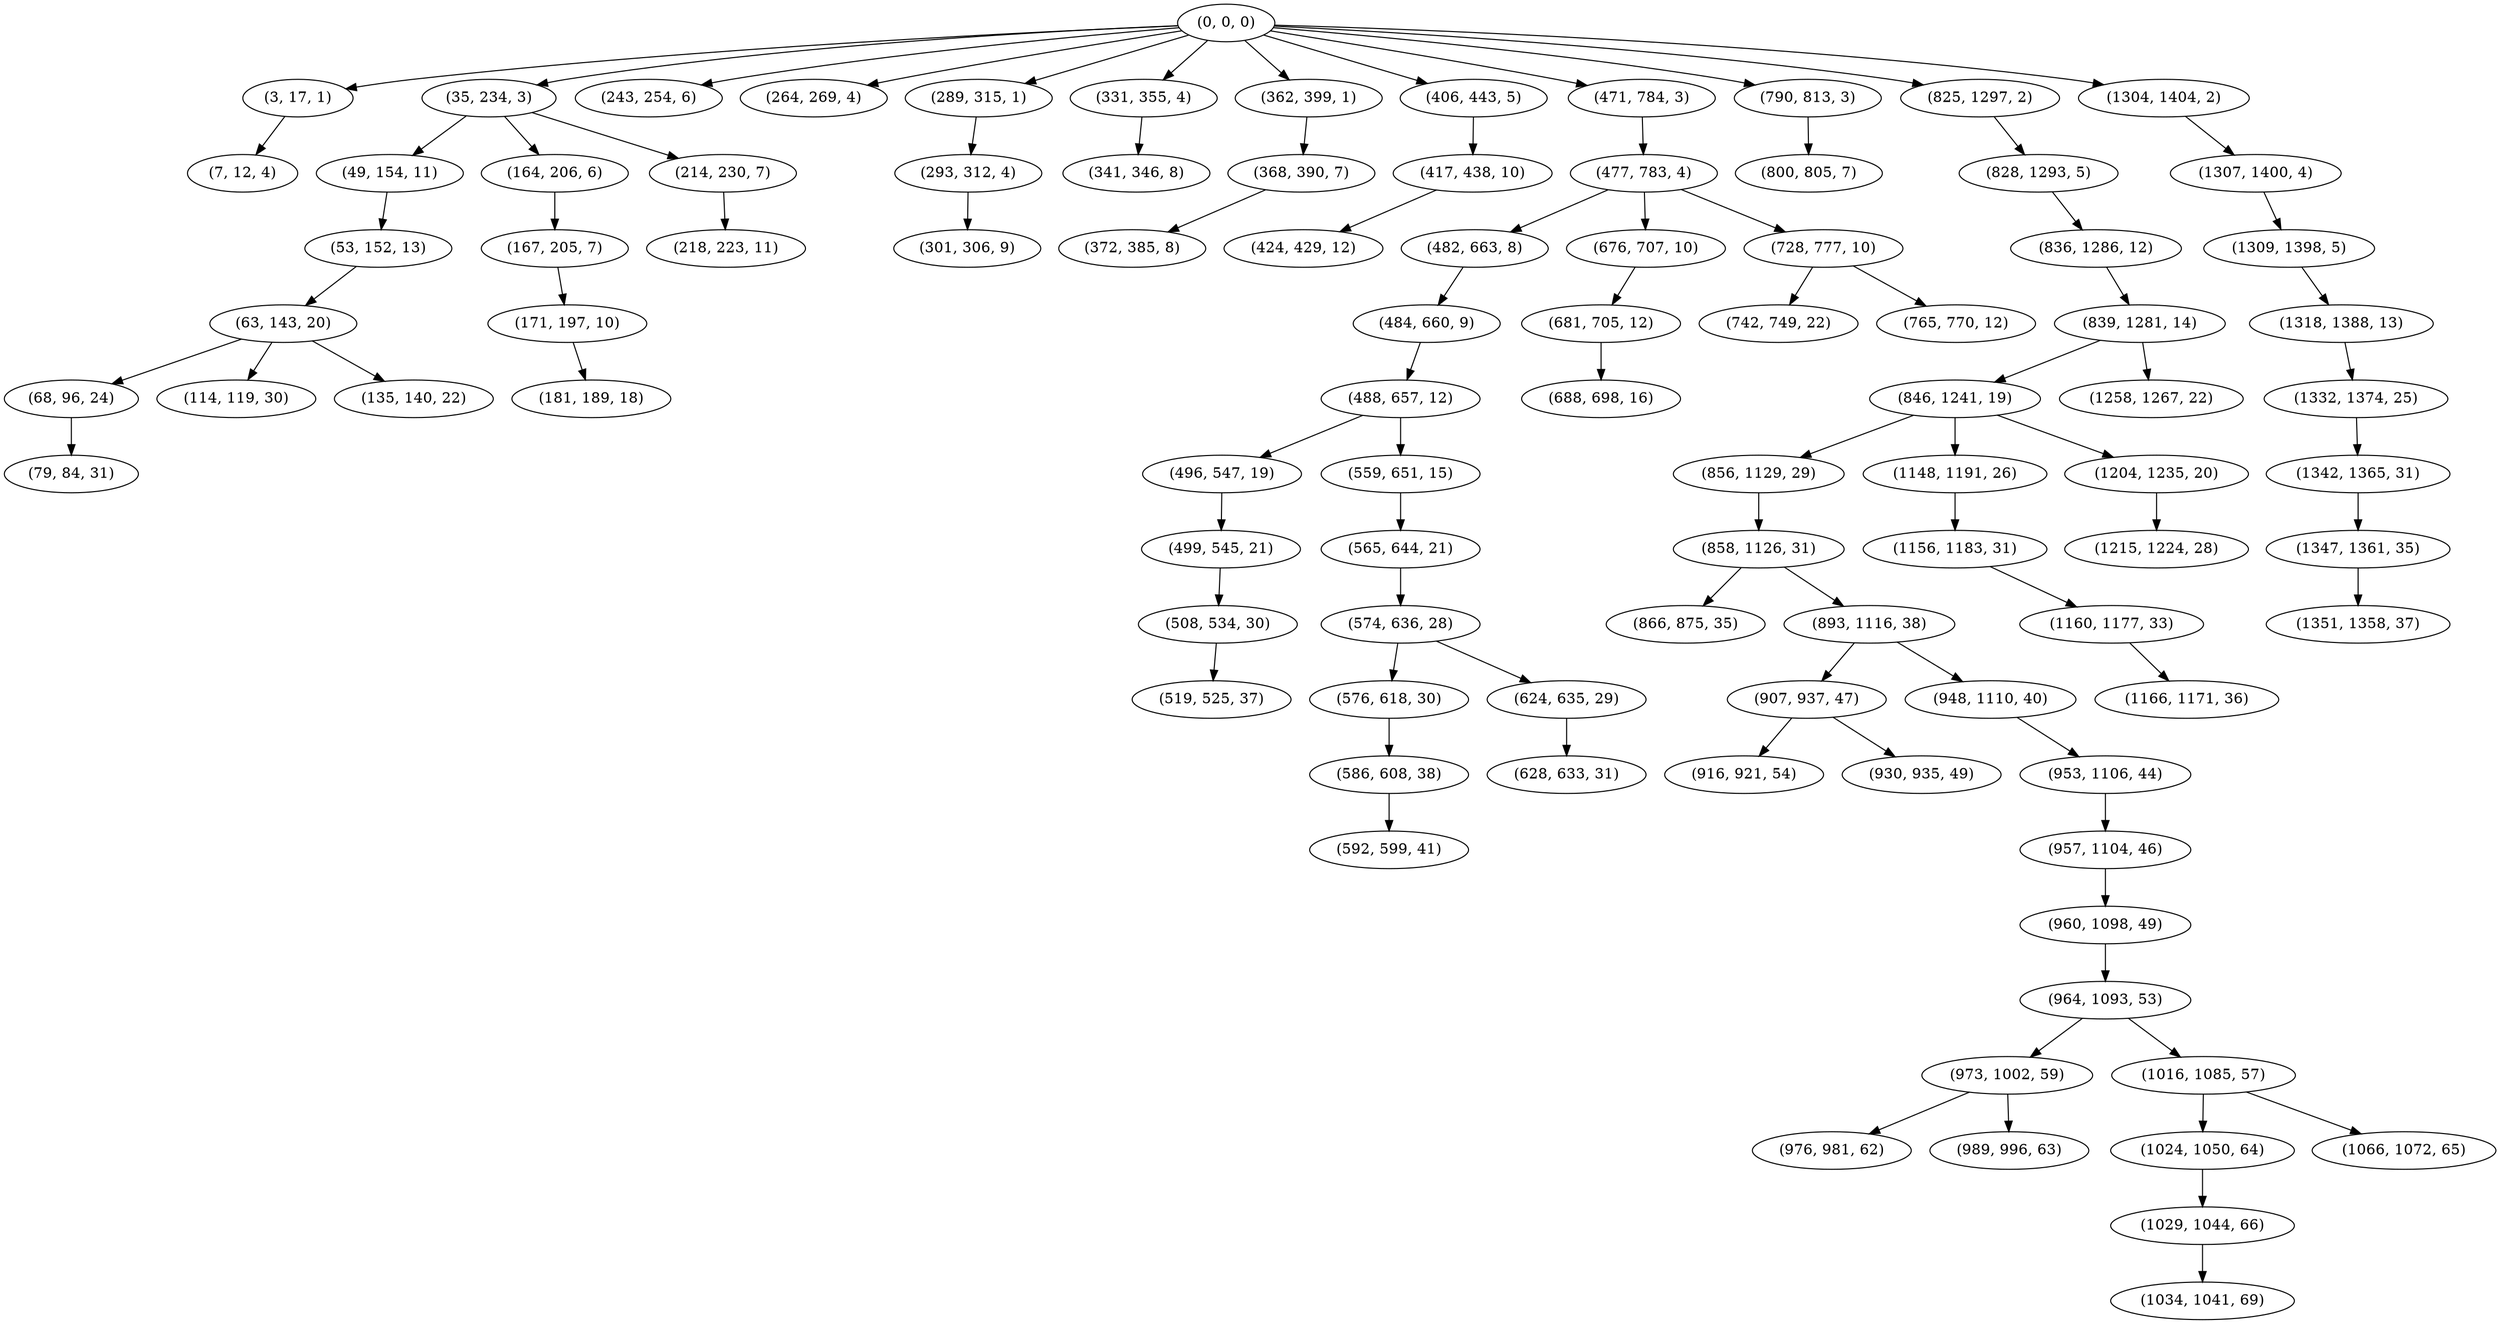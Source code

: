 digraph tree {
    "(0, 0, 0)";
    "(3, 17, 1)";
    "(7, 12, 4)";
    "(35, 234, 3)";
    "(49, 154, 11)";
    "(53, 152, 13)";
    "(63, 143, 20)";
    "(68, 96, 24)";
    "(79, 84, 31)";
    "(114, 119, 30)";
    "(135, 140, 22)";
    "(164, 206, 6)";
    "(167, 205, 7)";
    "(171, 197, 10)";
    "(181, 189, 18)";
    "(214, 230, 7)";
    "(218, 223, 11)";
    "(243, 254, 6)";
    "(264, 269, 4)";
    "(289, 315, 1)";
    "(293, 312, 4)";
    "(301, 306, 9)";
    "(331, 355, 4)";
    "(341, 346, 8)";
    "(362, 399, 1)";
    "(368, 390, 7)";
    "(372, 385, 8)";
    "(406, 443, 5)";
    "(417, 438, 10)";
    "(424, 429, 12)";
    "(471, 784, 3)";
    "(477, 783, 4)";
    "(482, 663, 8)";
    "(484, 660, 9)";
    "(488, 657, 12)";
    "(496, 547, 19)";
    "(499, 545, 21)";
    "(508, 534, 30)";
    "(519, 525, 37)";
    "(559, 651, 15)";
    "(565, 644, 21)";
    "(574, 636, 28)";
    "(576, 618, 30)";
    "(586, 608, 38)";
    "(592, 599, 41)";
    "(624, 635, 29)";
    "(628, 633, 31)";
    "(676, 707, 10)";
    "(681, 705, 12)";
    "(688, 698, 16)";
    "(728, 777, 10)";
    "(742, 749, 22)";
    "(765, 770, 12)";
    "(790, 813, 3)";
    "(800, 805, 7)";
    "(825, 1297, 2)";
    "(828, 1293, 5)";
    "(836, 1286, 12)";
    "(839, 1281, 14)";
    "(846, 1241, 19)";
    "(856, 1129, 29)";
    "(858, 1126, 31)";
    "(866, 875, 35)";
    "(893, 1116, 38)";
    "(907, 937, 47)";
    "(916, 921, 54)";
    "(930, 935, 49)";
    "(948, 1110, 40)";
    "(953, 1106, 44)";
    "(957, 1104, 46)";
    "(960, 1098, 49)";
    "(964, 1093, 53)";
    "(973, 1002, 59)";
    "(976, 981, 62)";
    "(989, 996, 63)";
    "(1016, 1085, 57)";
    "(1024, 1050, 64)";
    "(1029, 1044, 66)";
    "(1034, 1041, 69)";
    "(1066, 1072, 65)";
    "(1148, 1191, 26)";
    "(1156, 1183, 31)";
    "(1160, 1177, 33)";
    "(1166, 1171, 36)";
    "(1204, 1235, 20)";
    "(1215, 1224, 28)";
    "(1258, 1267, 22)";
    "(1304, 1404, 2)";
    "(1307, 1400, 4)";
    "(1309, 1398, 5)";
    "(1318, 1388, 13)";
    "(1332, 1374, 25)";
    "(1342, 1365, 31)";
    "(1347, 1361, 35)";
    "(1351, 1358, 37)";
    "(0, 0, 0)" -> "(3, 17, 1)";
    "(0, 0, 0)" -> "(35, 234, 3)";
    "(0, 0, 0)" -> "(243, 254, 6)";
    "(0, 0, 0)" -> "(264, 269, 4)";
    "(0, 0, 0)" -> "(289, 315, 1)";
    "(0, 0, 0)" -> "(331, 355, 4)";
    "(0, 0, 0)" -> "(362, 399, 1)";
    "(0, 0, 0)" -> "(406, 443, 5)";
    "(0, 0, 0)" -> "(471, 784, 3)";
    "(0, 0, 0)" -> "(790, 813, 3)";
    "(0, 0, 0)" -> "(825, 1297, 2)";
    "(0, 0, 0)" -> "(1304, 1404, 2)";
    "(3, 17, 1)" -> "(7, 12, 4)";
    "(35, 234, 3)" -> "(49, 154, 11)";
    "(35, 234, 3)" -> "(164, 206, 6)";
    "(35, 234, 3)" -> "(214, 230, 7)";
    "(49, 154, 11)" -> "(53, 152, 13)";
    "(53, 152, 13)" -> "(63, 143, 20)";
    "(63, 143, 20)" -> "(68, 96, 24)";
    "(63, 143, 20)" -> "(114, 119, 30)";
    "(63, 143, 20)" -> "(135, 140, 22)";
    "(68, 96, 24)" -> "(79, 84, 31)";
    "(164, 206, 6)" -> "(167, 205, 7)";
    "(167, 205, 7)" -> "(171, 197, 10)";
    "(171, 197, 10)" -> "(181, 189, 18)";
    "(214, 230, 7)" -> "(218, 223, 11)";
    "(289, 315, 1)" -> "(293, 312, 4)";
    "(293, 312, 4)" -> "(301, 306, 9)";
    "(331, 355, 4)" -> "(341, 346, 8)";
    "(362, 399, 1)" -> "(368, 390, 7)";
    "(368, 390, 7)" -> "(372, 385, 8)";
    "(406, 443, 5)" -> "(417, 438, 10)";
    "(417, 438, 10)" -> "(424, 429, 12)";
    "(471, 784, 3)" -> "(477, 783, 4)";
    "(477, 783, 4)" -> "(482, 663, 8)";
    "(477, 783, 4)" -> "(676, 707, 10)";
    "(477, 783, 4)" -> "(728, 777, 10)";
    "(482, 663, 8)" -> "(484, 660, 9)";
    "(484, 660, 9)" -> "(488, 657, 12)";
    "(488, 657, 12)" -> "(496, 547, 19)";
    "(488, 657, 12)" -> "(559, 651, 15)";
    "(496, 547, 19)" -> "(499, 545, 21)";
    "(499, 545, 21)" -> "(508, 534, 30)";
    "(508, 534, 30)" -> "(519, 525, 37)";
    "(559, 651, 15)" -> "(565, 644, 21)";
    "(565, 644, 21)" -> "(574, 636, 28)";
    "(574, 636, 28)" -> "(576, 618, 30)";
    "(574, 636, 28)" -> "(624, 635, 29)";
    "(576, 618, 30)" -> "(586, 608, 38)";
    "(586, 608, 38)" -> "(592, 599, 41)";
    "(624, 635, 29)" -> "(628, 633, 31)";
    "(676, 707, 10)" -> "(681, 705, 12)";
    "(681, 705, 12)" -> "(688, 698, 16)";
    "(728, 777, 10)" -> "(742, 749, 22)";
    "(728, 777, 10)" -> "(765, 770, 12)";
    "(790, 813, 3)" -> "(800, 805, 7)";
    "(825, 1297, 2)" -> "(828, 1293, 5)";
    "(828, 1293, 5)" -> "(836, 1286, 12)";
    "(836, 1286, 12)" -> "(839, 1281, 14)";
    "(839, 1281, 14)" -> "(846, 1241, 19)";
    "(839, 1281, 14)" -> "(1258, 1267, 22)";
    "(846, 1241, 19)" -> "(856, 1129, 29)";
    "(846, 1241, 19)" -> "(1148, 1191, 26)";
    "(846, 1241, 19)" -> "(1204, 1235, 20)";
    "(856, 1129, 29)" -> "(858, 1126, 31)";
    "(858, 1126, 31)" -> "(866, 875, 35)";
    "(858, 1126, 31)" -> "(893, 1116, 38)";
    "(893, 1116, 38)" -> "(907, 937, 47)";
    "(893, 1116, 38)" -> "(948, 1110, 40)";
    "(907, 937, 47)" -> "(916, 921, 54)";
    "(907, 937, 47)" -> "(930, 935, 49)";
    "(948, 1110, 40)" -> "(953, 1106, 44)";
    "(953, 1106, 44)" -> "(957, 1104, 46)";
    "(957, 1104, 46)" -> "(960, 1098, 49)";
    "(960, 1098, 49)" -> "(964, 1093, 53)";
    "(964, 1093, 53)" -> "(973, 1002, 59)";
    "(964, 1093, 53)" -> "(1016, 1085, 57)";
    "(973, 1002, 59)" -> "(976, 981, 62)";
    "(973, 1002, 59)" -> "(989, 996, 63)";
    "(1016, 1085, 57)" -> "(1024, 1050, 64)";
    "(1016, 1085, 57)" -> "(1066, 1072, 65)";
    "(1024, 1050, 64)" -> "(1029, 1044, 66)";
    "(1029, 1044, 66)" -> "(1034, 1041, 69)";
    "(1148, 1191, 26)" -> "(1156, 1183, 31)";
    "(1156, 1183, 31)" -> "(1160, 1177, 33)";
    "(1160, 1177, 33)" -> "(1166, 1171, 36)";
    "(1204, 1235, 20)" -> "(1215, 1224, 28)";
    "(1304, 1404, 2)" -> "(1307, 1400, 4)";
    "(1307, 1400, 4)" -> "(1309, 1398, 5)";
    "(1309, 1398, 5)" -> "(1318, 1388, 13)";
    "(1318, 1388, 13)" -> "(1332, 1374, 25)";
    "(1332, 1374, 25)" -> "(1342, 1365, 31)";
    "(1342, 1365, 31)" -> "(1347, 1361, 35)";
    "(1347, 1361, 35)" -> "(1351, 1358, 37)";
}
